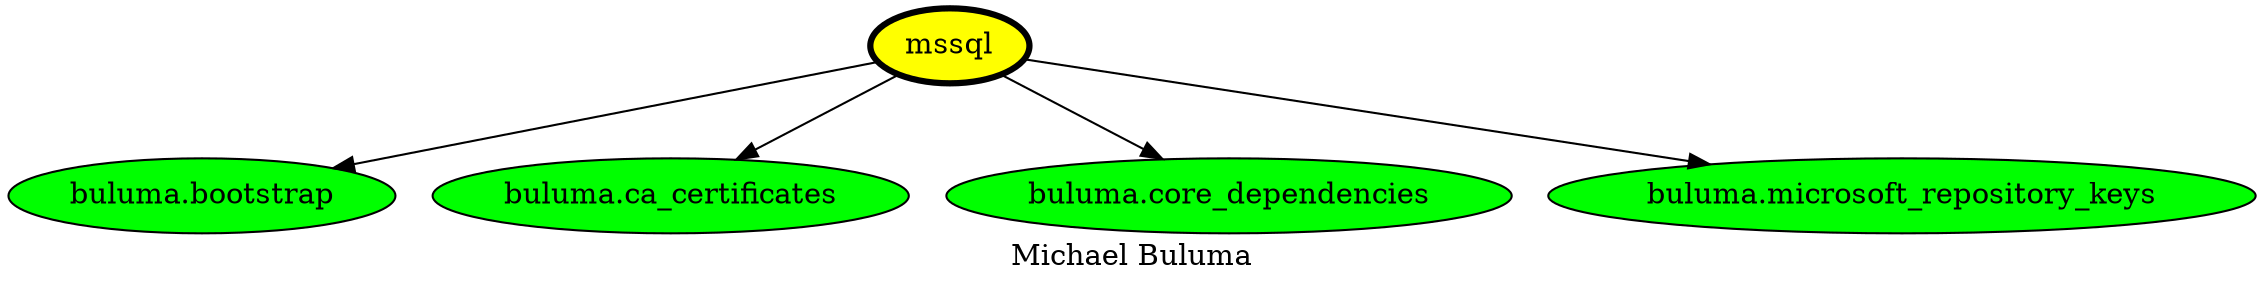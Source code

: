 digraph PhiloDilemma {
  label = "Michael Buluma" ;
  overlap=false
  {
    "mssql" [fillcolor=yellow style=filled penwidth=3]
    "buluma.bootstrap" [fillcolor=green style=filled]
    "buluma.ca_certificates" [fillcolor=green style=filled]
    "buluma.core_dependencies" [fillcolor=green style=filled]
    "buluma.microsoft_repository_keys" [fillcolor=green style=filled]
  }
  "mssql" -> "buluma.bootstrap"
  "mssql" -> "buluma.ca_certificates"
  "mssql" -> "buluma.core_dependencies"
  "mssql" -> "buluma.microsoft_repository_keys"
}
